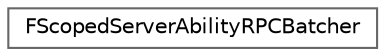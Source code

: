 digraph "Graphical Class Hierarchy"
{
 // INTERACTIVE_SVG=YES
 // LATEX_PDF_SIZE
  bgcolor="transparent";
  edge [fontname=Helvetica,fontsize=10,labelfontname=Helvetica,labelfontsize=10];
  node [fontname=Helvetica,fontsize=10,shape=box,height=0.2,width=0.4];
  rankdir="LR";
  Node0 [id="Node000000",label="FScopedServerAbilityRPCBatcher",height=0.2,width=0.4,color="grey40", fillcolor="white", style="filled",URL="$d3/d7a/structFScopedServerAbilityRPCBatcher.html",tooltip="Helper struct for defining ServerRPC batch windows."];
}
